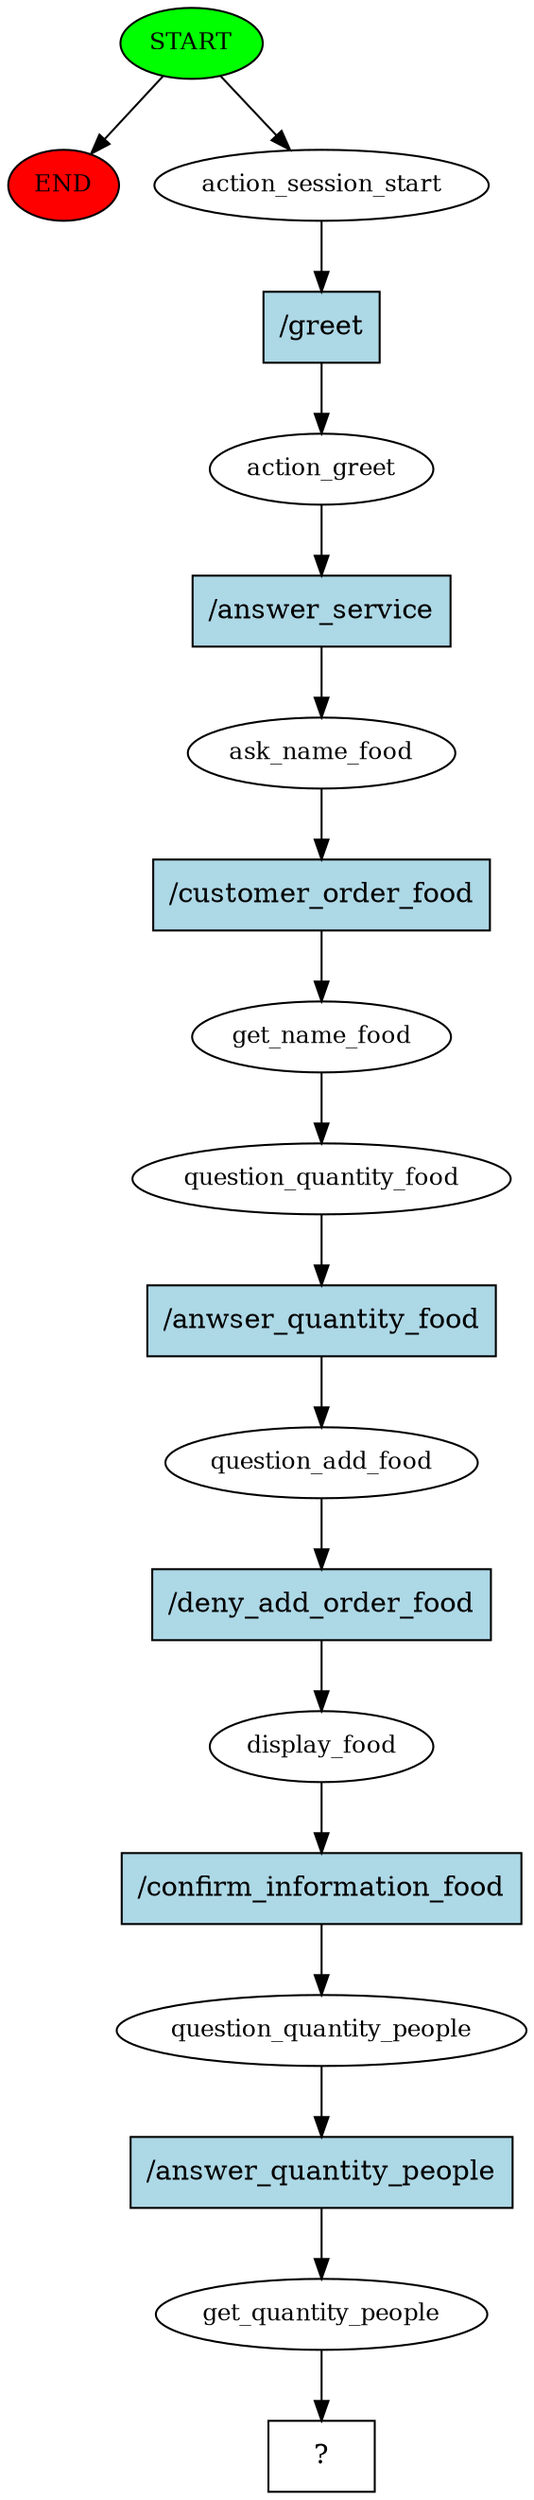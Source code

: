 digraph  {
0 [class="start active", fillcolor=green, fontsize=12, label=START, style=filled];
"-1" [class=end, fillcolor=red, fontsize=12, label=END, style=filled];
1 [class=active, fontsize=12, label=action_session_start];
2 [class=active, fontsize=12, label=action_greet];
3 [class=active, fontsize=12, label=ask_name_food];
4 [class=active, fontsize=12, label=get_name_food];
5 [class=active, fontsize=12, label=question_quantity_food];
6 [class=active, fontsize=12, label=question_add_food];
7 [class=active, fontsize=12, label=display_food];
8 [class=active, fontsize=12, label=question_quantity_people];
9 [class=active, fontsize=12, label=get_quantity_people];
10 [class="intent dashed active", label="  ?  ", shape=rect];
11 [class="intent active", fillcolor=lightblue, label="/greet", shape=rect, style=filled];
12 [class="intent active", fillcolor=lightblue, label="/answer_service", shape=rect, style=filled];
13 [class="intent active", fillcolor=lightblue, label="/customer_order_food", shape=rect, style=filled];
14 [class="intent active", fillcolor=lightblue, label="/anwser_quantity_food", shape=rect, style=filled];
15 [class="intent active", fillcolor=lightblue, label="/deny_add_order_food", shape=rect, style=filled];
16 [class="intent active", fillcolor=lightblue, label="/confirm_information_food", shape=rect, style=filled];
17 [class="intent active", fillcolor=lightblue, label="/answer_quantity_people", shape=rect, style=filled];
0 -> "-1"  [class="", key=NONE, label=""];
0 -> 1  [class=active, key=NONE, label=""];
1 -> 11  [class=active, key=0];
2 -> 12  [class=active, key=0];
3 -> 13  [class=active, key=0];
4 -> 5  [class=active, key=NONE, label=""];
5 -> 14  [class=active, key=0];
6 -> 15  [class=active, key=0];
7 -> 16  [class=active, key=0];
8 -> 17  [class=active, key=0];
9 -> 10  [class=active, key=NONE, label=""];
11 -> 2  [class=active, key=0];
12 -> 3  [class=active, key=0];
13 -> 4  [class=active, key=0];
14 -> 6  [class=active, key=0];
15 -> 7  [class=active, key=0];
16 -> 8  [class=active, key=0];
17 -> 9  [class=active, key=0];
}

